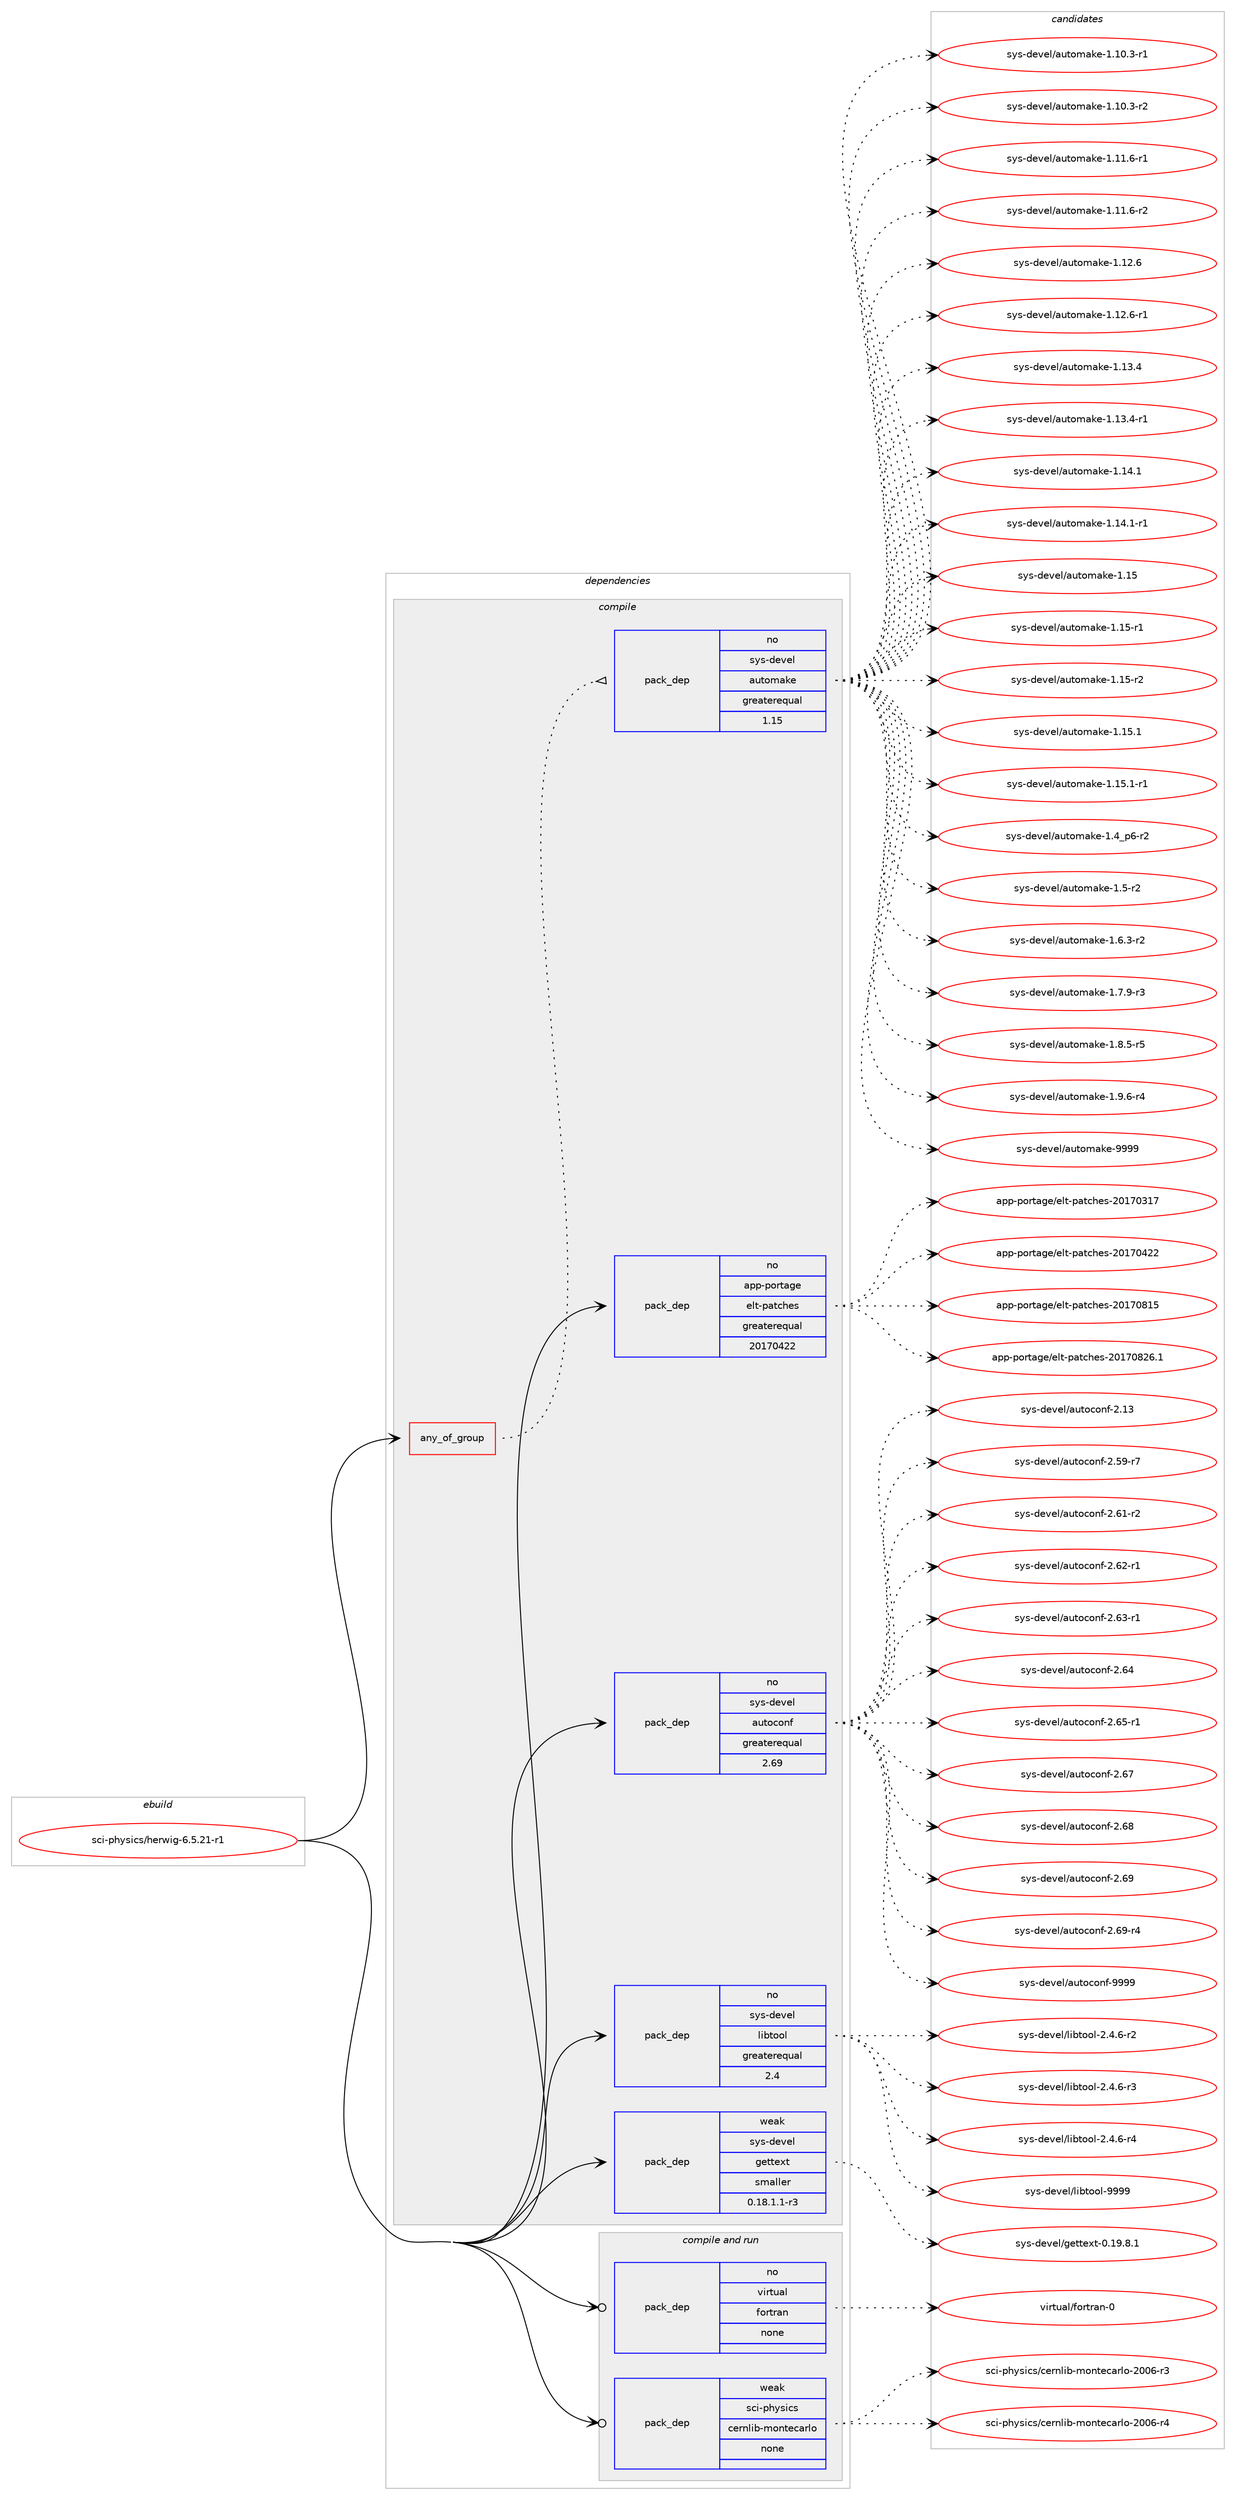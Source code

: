 digraph prolog {

# *************
# Graph options
# *************

newrank=true;
concentrate=true;
compound=true;
graph [rankdir=LR,fontname=Helvetica,fontsize=10,ranksep=1.5];#, ranksep=2.5, nodesep=0.2];
edge  [arrowhead=vee];
node  [fontname=Helvetica,fontsize=10];

# **********
# The ebuild
# **********

subgraph cluster_leftcol {
color=gray;
rank=same;
label=<<i>ebuild</i>>;
id [label="sci-physics/herwig-6.5.21-r1", color=red, width=4, href="../sci-physics/herwig-6.5.21-r1.svg"];
}

# ****************
# The dependencies
# ****************

subgraph cluster_midcol {
color=gray;
label=<<i>dependencies</i>>;
subgraph cluster_compile {
fillcolor="#eeeeee";
style=filled;
label=<<i>compile</i>>;
subgraph any7767 {
dependency457791 [label=<<TABLE BORDER="0" CELLBORDER="1" CELLSPACING="0" CELLPADDING="4"><TR><TD CELLPADDING="10">any_of_group</TD></TR></TABLE>>, shape=none, color=red];subgraph pack337868 {
dependency457792 [label=<<TABLE BORDER="0" CELLBORDER="1" CELLSPACING="0" CELLPADDING="4" WIDTH="220"><TR><TD ROWSPAN="6" CELLPADDING="30">pack_dep</TD></TR><TR><TD WIDTH="110">no</TD></TR><TR><TD>sys-devel</TD></TR><TR><TD>automake</TD></TR><TR><TD>greaterequal</TD></TR><TR><TD>1.15</TD></TR></TABLE>>, shape=none, color=blue];
}
dependency457791:e -> dependency457792:w [weight=20,style="dotted",arrowhead="oinv"];
}
id:e -> dependency457791:w [weight=20,style="solid",arrowhead="vee"];
subgraph pack337869 {
dependency457793 [label=<<TABLE BORDER="0" CELLBORDER="1" CELLSPACING="0" CELLPADDING="4" WIDTH="220"><TR><TD ROWSPAN="6" CELLPADDING="30">pack_dep</TD></TR><TR><TD WIDTH="110">no</TD></TR><TR><TD>app-portage</TD></TR><TR><TD>elt-patches</TD></TR><TR><TD>greaterequal</TD></TR><TR><TD>20170422</TD></TR></TABLE>>, shape=none, color=blue];
}
id:e -> dependency457793:w [weight=20,style="solid",arrowhead="vee"];
subgraph pack337870 {
dependency457794 [label=<<TABLE BORDER="0" CELLBORDER="1" CELLSPACING="0" CELLPADDING="4" WIDTH="220"><TR><TD ROWSPAN="6" CELLPADDING="30">pack_dep</TD></TR><TR><TD WIDTH="110">no</TD></TR><TR><TD>sys-devel</TD></TR><TR><TD>autoconf</TD></TR><TR><TD>greaterequal</TD></TR><TR><TD>2.69</TD></TR></TABLE>>, shape=none, color=blue];
}
id:e -> dependency457794:w [weight=20,style="solid",arrowhead="vee"];
subgraph pack337871 {
dependency457795 [label=<<TABLE BORDER="0" CELLBORDER="1" CELLSPACING="0" CELLPADDING="4" WIDTH="220"><TR><TD ROWSPAN="6" CELLPADDING="30">pack_dep</TD></TR><TR><TD WIDTH="110">no</TD></TR><TR><TD>sys-devel</TD></TR><TR><TD>libtool</TD></TR><TR><TD>greaterequal</TD></TR><TR><TD>2.4</TD></TR></TABLE>>, shape=none, color=blue];
}
id:e -> dependency457795:w [weight=20,style="solid",arrowhead="vee"];
subgraph pack337872 {
dependency457796 [label=<<TABLE BORDER="0" CELLBORDER="1" CELLSPACING="0" CELLPADDING="4" WIDTH="220"><TR><TD ROWSPAN="6" CELLPADDING="30">pack_dep</TD></TR><TR><TD WIDTH="110">weak</TD></TR><TR><TD>sys-devel</TD></TR><TR><TD>gettext</TD></TR><TR><TD>smaller</TD></TR><TR><TD>0.18.1.1-r3</TD></TR></TABLE>>, shape=none, color=blue];
}
id:e -> dependency457796:w [weight=20,style="solid",arrowhead="vee"];
}
subgraph cluster_compileandrun {
fillcolor="#eeeeee";
style=filled;
label=<<i>compile and run</i>>;
subgraph pack337873 {
dependency457797 [label=<<TABLE BORDER="0" CELLBORDER="1" CELLSPACING="0" CELLPADDING="4" WIDTH="220"><TR><TD ROWSPAN="6" CELLPADDING="30">pack_dep</TD></TR><TR><TD WIDTH="110">no</TD></TR><TR><TD>virtual</TD></TR><TR><TD>fortran</TD></TR><TR><TD>none</TD></TR><TR><TD></TD></TR></TABLE>>, shape=none, color=blue];
}
id:e -> dependency457797:w [weight=20,style="solid",arrowhead="odotvee"];
subgraph pack337874 {
dependency457798 [label=<<TABLE BORDER="0" CELLBORDER="1" CELLSPACING="0" CELLPADDING="4" WIDTH="220"><TR><TD ROWSPAN="6" CELLPADDING="30">pack_dep</TD></TR><TR><TD WIDTH="110">weak</TD></TR><TR><TD>sci-physics</TD></TR><TR><TD>cernlib-montecarlo</TD></TR><TR><TD>none</TD></TR><TR><TD></TD></TR></TABLE>>, shape=none, color=blue];
}
id:e -> dependency457798:w [weight=20,style="solid",arrowhead="odotvee"];
}
subgraph cluster_run {
fillcolor="#eeeeee";
style=filled;
label=<<i>run</i>>;
}
}

# **************
# The candidates
# **************

subgraph cluster_choices {
rank=same;
color=gray;
label=<<i>candidates</i>>;

subgraph choice337868 {
color=black;
nodesep=1;
choice11512111545100101118101108479711711611110997107101454946494846514511449 [label="sys-devel/automake-1.10.3-r1", color=red, width=4,href="../sys-devel/automake-1.10.3-r1.svg"];
choice11512111545100101118101108479711711611110997107101454946494846514511450 [label="sys-devel/automake-1.10.3-r2", color=red, width=4,href="../sys-devel/automake-1.10.3-r2.svg"];
choice11512111545100101118101108479711711611110997107101454946494946544511449 [label="sys-devel/automake-1.11.6-r1", color=red, width=4,href="../sys-devel/automake-1.11.6-r1.svg"];
choice11512111545100101118101108479711711611110997107101454946494946544511450 [label="sys-devel/automake-1.11.6-r2", color=red, width=4,href="../sys-devel/automake-1.11.6-r2.svg"];
choice1151211154510010111810110847971171161111099710710145494649504654 [label="sys-devel/automake-1.12.6", color=red, width=4,href="../sys-devel/automake-1.12.6.svg"];
choice11512111545100101118101108479711711611110997107101454946495046544511449 [label="sys-devel/automake-1.12.6-r1", color=red, width=4,href="../sys-devel/automake-1.12.6-r1.svg"];
choice1151211154510010111810110847971171161111099710710145494649514652 [label="sys-devel/automake-1.13.4", color=red, width=4,href="../sys-devel/automake-1.13.4.svg"];
choice11512111545100101118101108479711711611110997107101454946495146524511449 [label="sys-devel/automake-1.13.4-r1", color=red, width=4,href="../sys-devel/automake-1.13.4-r1.svg"];
choice1151211154510010111810110847971171161111099710710145494649524649 [label="sys-devel/automake-1.14.1", color=red, width=4,href="../sys-devel/automake-1.14.1.svg"];
choice11512111545100101118101108479711711611110997107101454946495246494511449 [label="sys-devel/automake-1.14.1-r1", color=red, width=4,href="../sys-devel/automake-1.14.1-r1.svg"];
choice115121115451001011181011084797117116111109971071014549464953 [label="sys-devel/automake-1.15", color=red, width=4,href="../sys-devel/automake-1.15.svg"];
choice1151211154510010111810110847971171161111099710710145494649534511449 [label="sys-devel/automake-1.15-r1", color=red, width=4,href="../sys-devel/automake-1.15-r1.svg"];
choice1151211154510010111810110847971171161111099710710145494649534511450 [label="sys-devel/automake-1.15-r2", color=red, width=4,href="../sys-devel/automake-1.15-r2.svg"];
choice1151211154510010111810110847971171161111099710710145494649534649 [label="sys-devel/automake-1.15.1", color=red, width=4,href="../sys-devel/automake-1.15.1.svg"];
choice11512111545100101118101108479711711611110997107101454946495346494511449 [label="sys-devel/automake-1.15.1-r1", color=red, width=4,href="../sys-devel/automake-1.15.1-r1.svg"];
choice115121115451001011181011084797117116111109971071014549465295112544511450 [label="sys-devel/automake-1.4_p6-r2", color=red, width=4,href="../sys-devel/automake-1.4_p6-r2.svg"];
choice11512111545100101118101108479711711611110997107101454946534511450 [label="sys-devel/automake-1.5-r2", color=red, width=4,href="../sys-devel/automake-1.5-r2.svg"];
choice115121115451001011181011084797117116111109971071014549465446514511450 [label="sys-devel/automake-1.6.3-r2", color=red, width=4,href="../sys-devel/automake-1.6.3-r2.svg"];
choice115121115451001011181011084797117116111109971071014549465546574511451 [label="sys-devel/automake-1.7.9-r3", color=red, width=4,href="../sys-devel/automake-1.7.9-r3.svg"];
choice115121115451001011181011084797117116111109971071014549465646534511453 [label="sys-devel/automake-1.8.5-r5", color=red, width=4,href="../sys-devel/automake-1.8.5-r5.svg"];
choice115121115451001011181011084797117116111109971071014549465746544511452 [label="sys-devel/automake-1.9.6-r4", color=red, width=4,href="../sys-devel/automake-1.9.6-r4.svg"];
choice115121115451001011181011084797117116111109971071014557575757 [label="sys-devel/automake-9999", color=red, width=4,href="../sys-devel/automake-9999.svg"];
dependency457792:e -> choice11512111545100101118101108479711711611110997107101454946494846514511449:w [style=dotted,weight="100"];
dependency457792:e -> choice11512111545100101118101108479711711611110997107101454946494846514511450:w [style=dotted,weight="100"];
dependency457792:e -> choice11512111545100101118101108479711711611110997107101454946494946544511449:w [style=dotted,weight="100"];
dependency457792:e -> choice11512111545100101118101108479711711611110997107101454946494946544511450:w [style=dotted,weight="100"];
dependency457792:e -> choice1151211154510010111810110847971171161111099710710145494649504654:w [style=dotted,weight="100"];
dependency457792:e -> choice11512111545100101118101108479711711611110997107101454946495046544511449:w [style=dotted,weight="100"];
dependency457792:e -> choice1151211154510010111810110847971171161111099710710145494649514652:w [style=dotted,weight="100"];
dependency457792:e -> choice11512111545100101118101108479711711611110997107101454946495146524511449:w [style=dotted,weight="100"];
dependency457792:e -> choice1151211154510010111810110847971171161111099710710145494649524649:w [style=dotted,weight="100"];
dependency457792:e -> choice11512111545100101118101108479711711611110997107101454946495246494511449:w [style=dotted,weight="100"];
dependency457792:e -> choice115121115451001011181011084797117116111109971071014549464953:w [style=dotted,weight="100"];
dependency457792:e -> choice1151211154510010111810110847971171161111099710710145494649534511449:w [style=dotted,weight="100"];
dependency457792:e -> choice1151211154510010111810110847971171161111099710710145494649534511450:w [style=dotted,weight="100"];
dependency457792:e -> choice1151211154510010111810110847971171161111099710710145494649534649:w [style=dotted,weight="100"];
dependency457792:e -> choice11512111545100101118101108479711711611110997107101454946495346494511449:w [style=dotted,weight="100"];
dependency457792:e -> choice115121115451001011181011084797117116111109971071014549465295112544511450:w [style=dotted,weight="100"];
dependency457792:e -> choice11512111545100101118101108479711711611110997107101454946534511450:w [style=dotted,weight="100"];
dependency457792:e -> choice115121115451001011181011084797117116111109971071014549465446514511450:w [style=dotted,weight="100"];
dependency457792:e -> choice115121115451001011181011084797117116111109971071014549465546574511451:w [style=dotted,weight="100"];
dependency457792:e -> choice115121115451001011181011084797117116111109971071014549465646534511453:w [style=dotted,weight="100"];
dependency457792:e -> choice115121115451001011181011084797117116111109971071014549465746544511452:w [style=dotted,weight="100"];
dependency457792:e -> choice115121115451001011181011084797117116111109971071014557575757:w [style=dotted,weight="100"];
}
subgraph choice337869 {
color=black;
nodesep=1;
choice97112112451121111141169710310147101108116451129711699104101115455048495548514955 [label="app-portage/elt-patches-20170317", color=red, width=4,href="../app-portage/elt-patches-20170317.svg"];
choice97112112451121111141169710310147101108116451129711699104101115455048495548525050 [label="app-portage/elt-patches-20170422", color=red, width=4,href="../app-portage/elt-patches-20170422.svg"];
choice97112112451121111141169710310147101108116451129711699104101115455048495548564953 [label="app-portage/elt-patches-20170815", color=red, width=4,href="../app-portage/elt-patches-20170815.svg"];
choice971121124511211111411697103101471011081164511297116991041011154550484955485650544649 [label="app-portage/elt-patches-20170826.1", color=red, width=4,href="../app-portage/elt-patches-20170826.1.svg"];
dependency457793:e -> choice97112112451121111141169710310147101108116451129711699104101115455048495548514955:w [style=dotted,weight="100"];
dependency457793:e -> choice97112112451121111141169710310147101108116451129711699104101115455048495548525050:w [style=dotted,weight="100"];
dependency457793:e -> choice97112112451121111141169710310147101108116451129711699104101115455048495548564953:w [style=dotted,weight="100"];
dependency457793:e -> choice971121124511211111411697103101471011081164511297116991041011154550484955485650544649:w [style=dotted,weight="100"];
}
subgraph choice337870 {
color=black;
nodesep=1;
choice115121115451001011181011084797117116111991111101024550464951 [label="sys-devel/autoconf-2.13", color=red, width=4,href="../sys-devel/autoconf-2.13.svg"];
choice1151211154510010111810110847971171161119911111010245504653574511455 [label="sys-devel/autoconf-2.59-r7", color=red, width=4,href="../sys-devel/autoconf-2.59-r7.svg"];
choice1151211154510010111810110847971171161119911111010245504654494511450 [label="sys-devel/autoconf-2.61-r2", color=red, width=4,href="../sys-devel/autoconf-2.61-r2.svg"];
choice1151211154510010111810110847971171161119911111010245504654504511449 [label="sys-devel/autoconf-2.62-r1", color=red, width=4,href="../sys-devel/autoconf-2.62-r1.svg"];
choice1151211154510010111810110847971171161119911111010245504654514511449 [label="sys-devel/autoconf-2.63-r1", color=red, width=4,href="../sys-devel/autoconf-2.63-r1.svg"];
choice115121115451001011181011084797117116111991111101024550465452 [label="sys-devel/autoconf-2.64", color=red, width=4,href="../sys-devel/autoconf-2.64.svg"];
choice1151211154510010111810110847971171161119911111010245504654534511449 [label="sys-devel/autoconf-2.65-r1", color=red, width=4,href="../sys-devel/autoconf-2.65-r1.svg"];
choice115121115451001011181011084797117116111991111101024550465455 [label="sys-devel/autoconf-2.67", color=red, width=4,href="../sys-devel/autoconf-2.67.svg"];
choice115121115451001011181011084797117116111991111101024550465456 [label="sys-devel/autoconf-2.68", color=red, width=4,href="../sys-devel/autoconf-2.68.svg"];
choice115121115451001011181011084797117116111991111101024550465457 [label="sys-devel/autoconf-2.69", color=red, width=4,href="../sys-devel/autoconf-2.69.svg"];
choice1151211154510010111810110847971171161119911111010245504654574511452 [label="sys-devel/autoconf-2.69-r4", color=red, width=4,href="../sys-devel/autoconf-2.69-r4.svg"];
choice115121115451001011181011084797117116111991111101024557575757 [label="sys-devel/autoconf-9999", color=red, width=4,href="../sys-devel/autoconf-9999.svg"];
dependency457794:e -> choice115121115451001011181011084797117116111991111101024550464951:w [style=dotted,weight="100"];
dependency457794:e -> choice1151211154510010111810110847971171161119911111010245504653574511455:w [style=dotted,weight="100"];
dependency457794:e -> choice1151211154510010111810110847971171161119911111010245504654494511450:w [style=dotted,weight="100"];
dependency457794:e -> choice1151211154510010111810110847971171161119911111010245504654504511449:w [style=dotted,weight="100"];
dependency457794:e -> choice1151211154510010111810110847971171161119911111010245504654514511449:w [style=dotted,weight="100"];
dependency457794:e -> choice115121115451001011181011084797117116111991111101024550465452:w [style=dotted,weight="100"];
dependency457794:e -> choice1151211154510010111810110847971171161119911111010245504654534511449:w [style=dotted,weight="100"];
dependency457794:e -> choice115121115451001011181011084797117116111991111101024550465455:w [style=dotted,weight="100"];
dependency457794:e -> choice115121115451001011181011084797117116111991111101024550465456:w [style=dotted,weight="100"];
dependency457794:e -> choice115121115451001011181011084797117116111991111101024550465457:w [style=dotted,weight="100"];
dependency457794:e -> choice1151211154510010111810110847971171161119911111010245504654574511452:w [style=dotted,weight="100"];
dependency457794:e -> choice115121115451001011181011084797117116111991111101024557575757:w [style=dotted,weight="100"];
}
subgraph choice337871 {
color=black;
nodesep=1;
choice1151211154510010111810110847108105981161111111084550465246544511450 [label="sys-devel/libtool-2.4.6-r2", color=red, width=4,href="../sys-devel/libtool-2.4.6-r2.svg"];
choice1151211154510010111810110847108105981161111111084550465246544511451 [label="sys-devel/libtool-2.4.6-r3", color=red, width=4,href="../sys-devel/libtool-2.4.6-r3.svg"];
choice1151211154510010111810110847108105981161111111084550465246544511452 [label="sys-devel/libtool-2.4.6-r4", color=red, width=4,href="../sys-devel/libtool-2.4.6-r4.svg"];
choice1151211154510010111810110847108105981161111111084557575757 [label="sys-devel/libtool-9999", color=red, width=4,href="../sys-devel/libtool-9999.svg"];
dependency457795:e -> choice1151211154510010111810110847108105981161111111084550465246544511450:w [style=dotted,weight="100"];
dependency457795:e -> choice1151211154510010111810110847108105981161111111084550465246544511451:w [style=dotted,weight="100"];
dependency457795:e -> choice1151211154510010111810110847108105981161111111084550465246544511452:w [style=dotted,weight="100"];
dependency457795:e -> choice1151211154510010111810110847108105981161111111084557575757:w [style=dotted,weight="100"];
}
subgraph choice337872 {
color=black;
nodesep=1;
choice1151211154510010111810110847103101116116101120116454846495746564649 [label="sys-devel/gettext-0.19.8.1", color=red, width=4,href="../sys-devel/gettext-0.19.8.1.svg"];
dependency457796:e -> choice1151211154510010111810110847103101116116101120116454846495746564649:w [style=dotted,weight="100"];
}
subgraph choice337873 {
color=black;
nodesep=1;
choice1181051141161179710847102111114116114971104548 [label="virtual/fortran-0", color=red, width=4,href="../virtual/fortran-0.svg"];
dependency457797:e -> choice1181051141161179710847102111114116114971104548:w [style=dotted,weight="100"];
}
subgraph choice337874 {
color=black;
nodesep=1;
choice11599105451121041211151059911547991011141101081059845109111110116101999711410811145504848544511451 [label="sci-physics/cernlib-montecarlo-2006-r3", color=red, width=4,href="../sci-physics/cernlib-montecarlo-2006-r3.svg"];
choice11599105451121041211151059911547991011141101081059845109111110116101999711410811145504848544511452 [label="sci-physics/cernlib-montecarlo-2006-r4", color=red, width=4,href="../sci-physics/cernlib-montecarlo-2006-r4.svg"];
dependency457798:e -> choice11599105451121041211151059911547991011141101081059845109111110116101999711410811145504848544511451:w [style=dotted,weight="100"];
dependency457798:e -> choice11599105451121041211151059911547991011141101081059845109111110116101999711410811145504848544511452:w [style=dotted,weight="100"];
}
}

}

